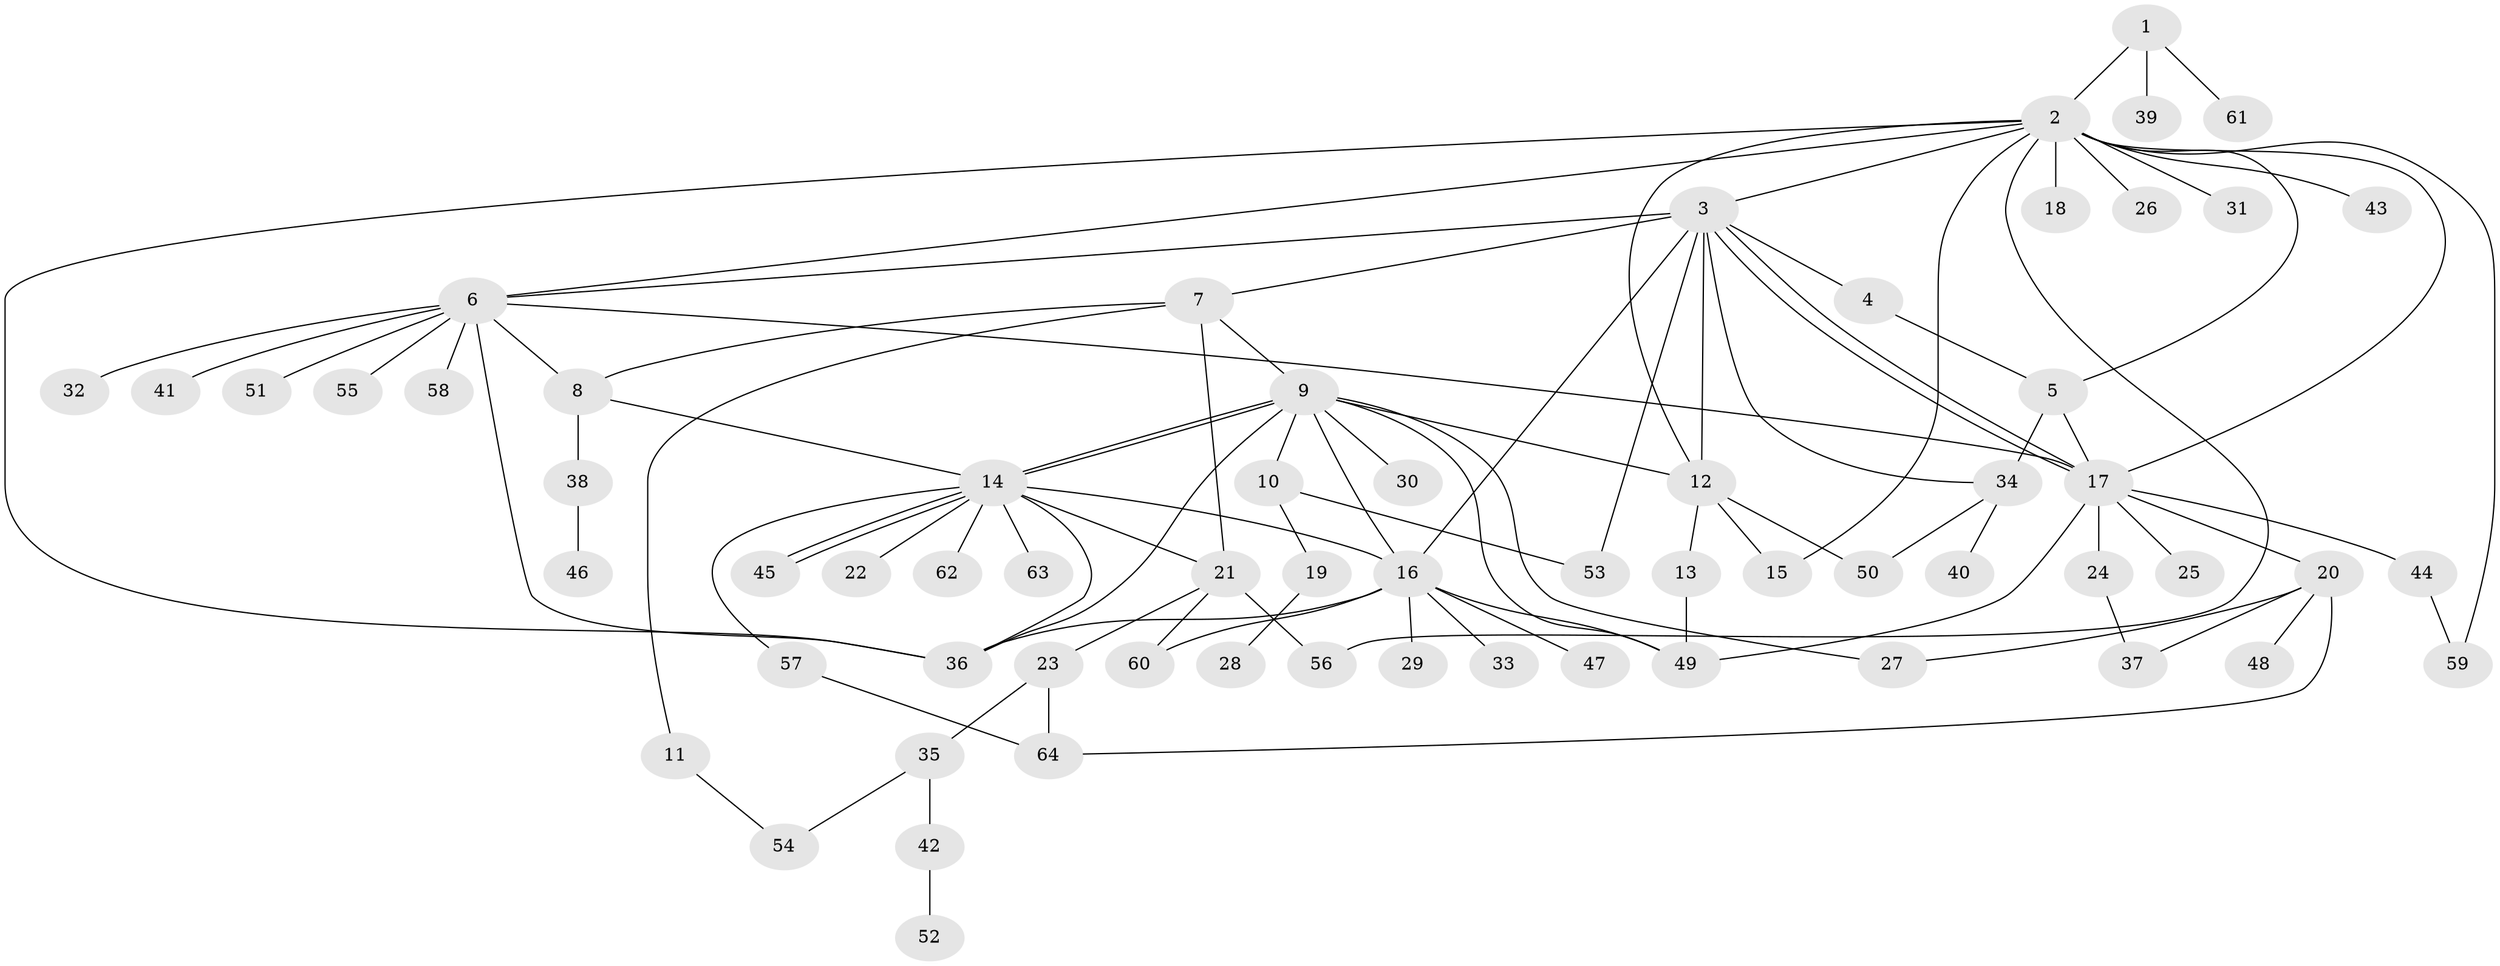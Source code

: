 // Generated by graph-tools (version 1.1) at 2025/35/03/09/25 02:35:35]
// undirected, 64 vertices, 97 edges
graph export_dot {
graph [start="1"]
  node [color=gray90,style=filled];
  1;
  2;
  3;
  4;
  5;
  6;
  7;
  8;
  9;
  10;
  11;
  12;
  13;
  14;
  15;
  16;
  17;
  18;
  19;
  20;
  21;
  22;
  23;
  24;
  25;
  26;
  27;
  28;
  29;
  30;
  31;
  32;
  33;
  34;
  35;
  36;
  37;
  38;
  39;
  40;
  41;
  42;
  43;
  44;
  45;
  46;
  47;
  48;
  49;
  50;
  51;
  52;
  53;
  54;
  55;
  56;
  57;
  58;
  59;
  60;
  61;
  62;
  63;
  64;
  1 -- 2;
  1 -- 39;
  1 -- 61;
  2 -- 3;
  2 -- 5;
  2 -- 6;
  2 -- 12;
  2 -- 15;
  2 -- 17;
  2 -- 18;
  2 -- 26;
  2 -- 31;
  2 -- 36;
  2 -- 43;
  2 -- 56;
  2 -- 59;
  3 -- 4;
  3 -- 6;
  3 -- 7;
  3 -- 12;
  3 -- 16;
  3 -- 17;
  3 -- 17;
  3 -- 34;
  3 -- 53;
  4 -- 5;
  5 -- 17;
  5 -- 34;
  6 -- 8;
  6 -- 17;
  6 -- 32;
  6 -- 36;
  6 -- 41;
  6 -- 51;
  6 -- 55;
  6 -- 58;
  7 -- 8;
  7 -- 9;
  7 -- 11;
  7 -- 21;
  8 -- 14;
  8 -- 38;
  9 -- 10;
  9 -- 12;
  9 -- 14;
  9 -- 14;
  9 -- 16;
  9 -- 27;
  9 -- 30;
  9 -- 36;
  9 -- 49;
  10 -- 19;
  10 -- 53;
  11 -- 54;
  12 -- 13;
  12 -- 15;
  12 -- 50;
  13 -- 49;
  14 -- 16;
  14 -- 21;
  14 -- 22;
  14 -- 36;
  14 -- 45;
  14 -- 45;
  14 -- 57;
  14 -- 62;
  14 -- 63;
  16 -- 29;
  16 -- 33;
  16 -- 36;
  16 -- 47;
  16 -- 49;
  16 -- 60;
  17 -- 20;
  17 -- 24;
  17 -- 25;
  17 -- 44;
  17 -- 49;
  19 -- 28;
  20 -- 27;
  20 -- 37;
  20 -- 48;
  20 -- 64;
  21 -- 23;
  21 -- 56;
  21 -- 60;
  23 -- 35;
  23 -- 64;
  24 -- 37;
  34 -- 40;
  34 -- 50;
  35 -- 42;
  35 -- 54;
  38 -- 46;
  42 -- 52;
  44 -- 59;
  57 -- 64;
}
